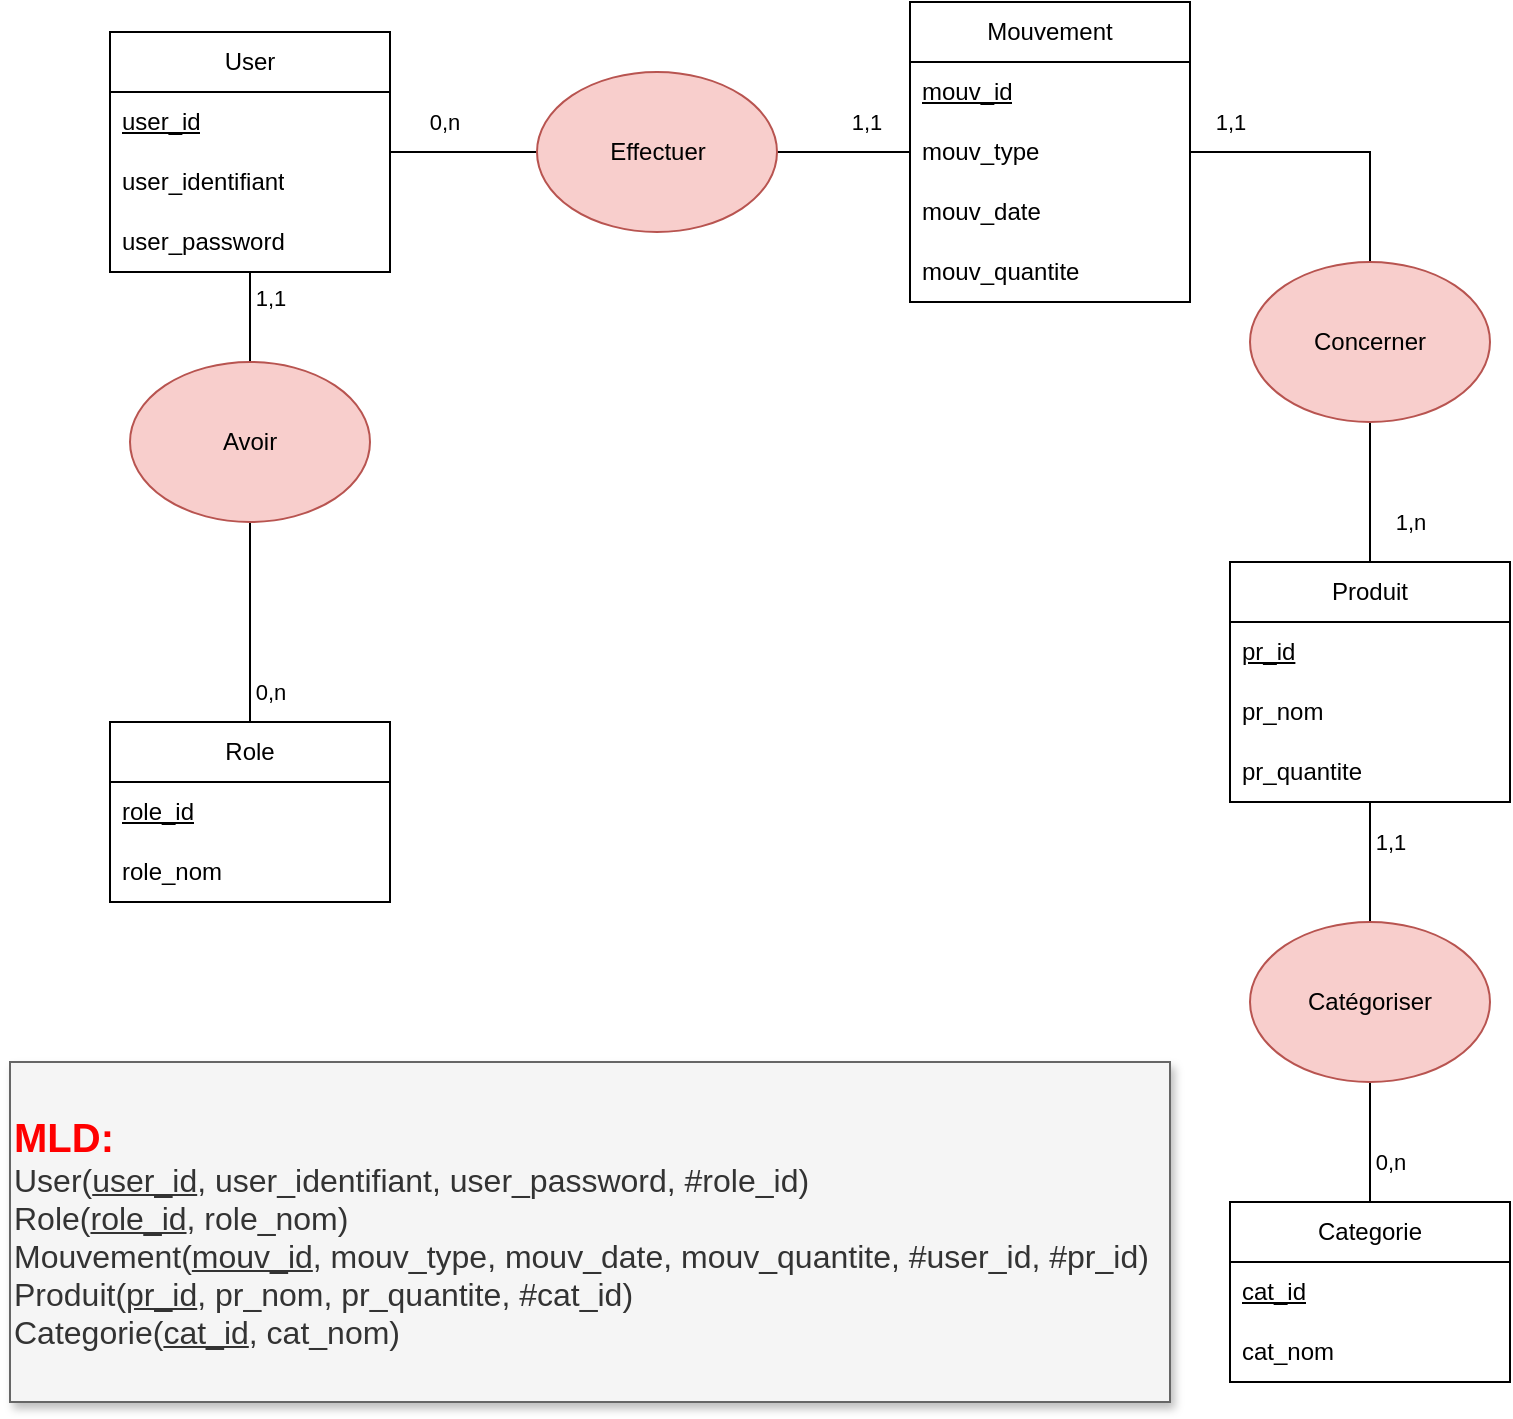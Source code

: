 <mxfile version="28.2.0">
  <diagram name="Page-1" id="bN5_SLysCn1MIJf5ADZa">
    <mxGraphModel dx="784" dy="1102" grid="1" gridSize="10" guides="1" tooltips="1" connect="1" arrows="1" fold="1" page="1" pageScale="1" pageWidth="827" pageHeight="1169" math="0" shadow="0">
      <root>
        <mxCell id="0" />
        <mxCell id="1" parent="0" />
        <mxCell id="hcWBOqaio0GLE8Ezj0yM-41" style="edgeStyle=orthogonalEdgeStyle;rounded=0;orthogonalLoop=1;jettySize=auto;html=1;endArrow=none;endFill=0;" parent="1" source="hcWBOqaio0GLE8Ezj0yM-1" target="hcWBOqaio0GLE8Ezj0yM-39" edge="1">
          <mxGeometry relative="1" as="geometry" />
        </mxCell>
        <mxCell id="hcWBOqaio0GLE8Ezj0yM-42" value="0,n" style="edgeLabel;html=1;align=center;verticalAlign=middle;resizable=0;points=[];" parent="hcWBOqaio0GLE8Ezj0yM-41" vertex="1" connectable="0">
          <mxGeometry x="-0.265" y="-1" relative="1" as="geometry">
            <mxPoint y="-16" as="offset" />
          </mxGeometry>
        </mxCell>
        <mxCell id="hcWBOqaio0GLE8Ezj0yM-1" value="User" style="swimlane;fontStyle=0;childLayout=stackLayout;horizontal=1;startSize=30;horizontalStack=0;resizeParent=1;resizeParentMax=0;resizeLast=0;collapsible=1;marginBottom=0;whiteSpace=wrap;html=1;" parent="1" vertex="1">
          <mxGeometry x="80" y="255" width="140" height="120" as="geometry" />
        </mxCell>
        <mxCell id="hcWBOqaio0GLE8Ezj0yM-2" value="&lt;u&gt;user_id&lt;/u&gt;" style="text;strokeColor=none;fillColor=none;align=left;verticalAlign=middle;spacingLeft=4;spacingRight=4;overflow=hidden;points=[[0,0.5],[1,0.5]];portConstraint=eastwest;rotatable=0;whiteSpace=wrap;html=1;" parent="hcWBOqaio0GLE8Ezj0yM-1" vertex="1">
          <mxGeometry y="30" width="140" height="30" as="geometry" />
        </mxCell>
        <mxCell id="hcWBOqaio0GLE8Ezj0yM-3" value="user_identifiant" style="text;strokeColor=none;fillColor=none;align=left;verticalAlign=middle;spacingLeft=4;spacingRight=4;overflow=hidden;points=[[0,0.5],[1,0.5]];portConstraint=eastwest;rotatable=0;whiteSpace=wrap;html=1;" parent="hcWBOqaio0GLE8Ezj0yM-1" vertex="1">
          <mxGeometry y="60" width="140" height="30" as="geometry" />
        </mxCell>
        <mxCell id="hcWBOqaio0GLE8Ezj0yM-4" value="user_password" style="text;strokeColor=none;fillColor=none;align=left;verticalAlign=middle;spacingLeft=4;spacingRight=4;overflow=hidden;points=[[0,0.5],[1,0.5]];portConstraint=eastwest;rotatable=0;whiteSpace=wrap;html=1;" parent="hcWBOqaio0GLE8Ezj0yM-1" vertex="1">
          <mxGeometry y="90" width="140" height="30" as="geometry" />
        </mxCell>
        <mxCell id="hcWBOqaio0GLE8Ezj0yM-5" value="Produit" style="swimlane;fontStyle=0;childLayout=stackLayout;horizontal=1;startSize=30;horizontalStack=0;resizeParent=1;resizeParentMax=0;resizeLast=0;collapsible=1;marginBottom=0;whiteSpace=wrap;html=1;" parent="1" vertex="1">
          <mxGeometry x="640" y="520" width="140" height="120" as="geometry" />
        </mxCell>
        <mxCell id="hcWBOqaio0GLE8Ezj0yM-6" value="&lt;u&gt;pr_id&lt;/u&gt;" style="text;strokeColor=none;fillColor=none;align=left;verticalAlign=middle;spacingLeft=4;spacingRight=4;overflow=hidden;points=[[0,0.5],[1,0.5]];portConstraint=eastwest;rotatable=0;whiteSpace=wrap;html=1;" parent="hcWBOqaio0GLE8Ezj0yM-5" vertex="1">
          <mxGeometry y="30" width="140" height="30" as="geometry" />
        </mxCell>
        <mxCell id="hcWBOqaio0GLE8Ezj0yM-7" value="pr_nom" style="text;strokeColor=none;fillColor=none;align=left;verticalAlign=middle;spacingLeft=4;spacingRight=4;overflow=hidden;points=[[0,0.5],[1,0.5]];portConstraint=eastwest;rotatable=0;whiteSpace=wrap;html=1;" parent="hcWBOqaio0GLE8Ezj0yM-5" vertex="1">
          <mxGeometry y="60" width="140" height="30" as="geometry" />
        </mxCell>
        <mxCell id="hcWBOqaio0GLE8Ezj0yM-31" value="pr_quantite" style="text;strokeColor=none;fillColor=none;align=left;verticalAlign=middle;spacingLeft=4;spacingRight=4;overflow=hidden;points=[[0,0.5],[1,0.5]];portConstraint=eastwest;rotatable=0;whiteSpace=wrap;html=1;" parent="hcWBOqaio0GLE8Ezj0yM-5" vertex="1">
          <mxGeometry y="90" width="140" height="30" as="geometry" />
        </mxCell>
        <mxCell id="hcWBOqaio0GLE8Ezj0yM-9" value="Categorie" style="swimlane;fontStyle=0;childLayout=stackLayout;horizontal=1;startSize=30;horizontalStack=0;resizeParent=1;resizeParentMax=0;resizeLast=0;collapsible=1;marginBottom=0;whiteSpace=wrap;html=1;" parent="1" vertex="1">
          <mxGeometry x="640" y="840" width="140" height="90" as="geometry" />
        </mxCell>
        <mxCell id="hcWBOqaio0GLE8Ezj0yM-10" value="&lt;u&gt;cat_id&lt;/u&gt;" style="text;strokeColor=none;fillColor=none;align=left;verticalAlign=middle;spacingLeft=4;spacingRight=4;overflow=hidden;points=[[0,0.5],[1,0.5]];portConstraint=eastwest;rotatable=0;whiteSpace=wrap;html=1;" parent="hcWBOqaio0GLE8Ezj0yM-9" vertex="1">
          <mxGeometry y="30" width="140" height="30" as="geometry" />
        </mxCell>
        <mxCell id="hcWBOqaio0GLE8Ezj0yM-11" value="cat_nom" style="text;strokeColor=none;fillColor=none;align=left;verticalAlign=middle;spacingLeft=4;spacingRight=4;overflow=hidden;points=[[0,0.5],[1,0.5]];portConstraint=eastwest;rotatable=0;whiteSpace=wrap;html=1;" parent="hcWBOqaio0GLE8Ezj0yM-9" vertex="1">
          <mxGeometry y="60" width="140" height="30" as="geometry" />
        </mxCell>
        <mxCell id="hcWBOqaio0GLE8Ezj0yM-13" value="Role" style="swimlane;fontStyle=0;childLayout=stackLayout;horizontal=1;startSize=30;horizontalStack=0;resizeParent=1;resizeParentMax=0;resizeLast=0;collapsible=1;marginBottom=0;whiteSpace=wrap;html=1;" parent="1" vertex="1">
          <mxGeometry x="80" y="600" width="140" height="90" as="geometry" />
        </mxCell>
        <mxCell id="hcWBOqaio0GLE8Ezj0yM-14" value="&lt;u&gt;role_id&lt;/u&gt;" style="text;strokeColor=none;fillColor=none;align=left;verticalAlign=middle;spacingLeft=4;spacingRight=4;overflow=hidden;points=[[0,0.5],[1,0.5]];portConstraint=eastwest;rotatable=0;whiteSpace=wrap;html=1;" parent="hcWBOqaio0GLE8Ezj0yM-13" vertex="1">
          <mxGeometry y="30" width="140" height="30" as="geometry" />
        </mxCell>
        <mxCell id="hcWBOqaio0GLE8Ezj0yM-15" value="role_nom" style="text;strokeColor=none;fillColor=none;align=left;verticalAlign=middle;spacingLeft=4;spacingRight=4;overflow=hidden;points=[[0,0.5],[1,0.5]];portConstraint=eastwest;rotatable=0;whiteSpace=wrap;html=1;" parent="hcWBOqaio0GLE8Ezj0yM-13" vertex="1">
          <mxGeometry y="60" width="140" height="30" as="geometry" />
        </mxCell>
        <mxCell id="hcWBOqaio0GLE8Ezj0yM-38" style="edgeStyle=orthogonalEdgeStyle;rounded=0;orthogonalLoop=1;jettySize=auto;html=1;entryX=0.5;entryY=0;entryDx=0;entryDy=0;endArrow=none;endFill=0;" parent="1" source="hcWBOqaio0GLE8Ezj0yM-17" target="hcWBOqaio0GLE8Ezj0yM-36" edge="1">
          <mxGeometry relative="1" as="geometry" />
        </mxCell>
        <mxCell id="hcWBOqaio0GLE8Ezj0yM-44" value="1,1" style="edgeLabel;html=1;align=center;verticalAlign=middle;resizable=0;points=[];" parent="hcWBOqaio0GLE8Ezj0yM-38" vertex="1" connectable="0">
          <mxGeometry x="-0.517" y="2" relative="1" as="geometry">
            <mxPoint x="-15" y="-13" as="offset" />
          </mxGeometry>
        </mxCell>
        <mxCell id="hcWBOqaio0GLE8Ezj0yM-40" style="edgeStyle=orthogonalEdgeStyle;rounded=0;orthogonalLoop=1;jettySize=auto;html=1;endArrow=none;endFill=0;" parent="1" source="hcWBOqaio0GLE8Ezj0yM-17" target="hcWBOqaio0GLE8Ezj0yM-39" edge="1">
          <mxGeometry relative="1" as="geometry" />
        </mxCell>
        <mxCell id="hcWBOqaio0GLE8Ezj0yM-43" value="1,1" style="edgeLabel;html=1;align=center;verticalAlign=middle;resizable=0;points=[];" parent="hcWBOqaio0GLE8Ezj0yM-40" vertex="1" connectable="0">
          <mxGeometry x="-0.338" y="-3" relative="1" as="geometry">
            <mxPoint y="-12" as="offset" />
          </mxGeometry>
        </mxCell>
        <mxCell id="hcWBOqaio0GLE8Ezj0yM-17" value="Mouvement" style="swimlane;fontStyle=0;childLayout=stackLayout;horizontal=1;startSize=30;horizontalStack=0;resizeParent=1;resizeParentMax=0;resizeLast=0;collapsible=1;marginBottom=0;whiteSpace=wrap;html=1;" parent="1" vertex="1">
          <mxGeometry x="480" y="240" width="140" height="150" as="geometry" />
        </mxCell>
        <mxCell id="hcWBOqaio0GLE8Ezj0yM-18" value="&lt;u&gt;mouv_id&lt;/u&gt;" style="text;strokeColor=none;fillColor=none;align=left;verticalAlign=middle;spacingLeft=4;spacingRight=4;overflow=hidden;points=[[0,0.5],[1,0.5]];portConstraint=eastwest;rotatable=0;whiteSpace=wrap;html=1;" parent="hcWBOqaio0GLE8Ezj0yM-17" vertex="1">
          <mxGeometry y="30" width="140" height="30" as="geometry" />
        </mxCell>
        <mxCell id="hcWBOqaio0GLE8Ezj0yM-19" value="mouv_type" style="text;strokeColor=none;fillColor=none;align=left;verticalAlign=middle;spacingLeft=4;spacingRight=4;overflow=hidden;points=[[0,0.5],[1,0.5]];portConstraint=eastwest;rotatable=0;whiteSpace=wrap;html=1;" parent="hcWBOqaio0GLE8Ezj0yM-17" vertex="1">
          <mxGeometry y="60" width="140" height="30" as="geometry" />
        </mxCell>
        <mxCell id="hcWBOqaio0GLE8Ezj0yM-20" value="mouv_date" style="text;strokeColor=none;fillColor=none;align=left;verticalAlign=middle;spacingLeft=4;spacingRight=4;overflow=hidden;points=[[0,0.5],[1,0.5]];portConstraint=eastwest;rotatable=0;whiteSpace=wrap;html=1;" parent="hcWBOqaio0GLE8Ezj0yM-17" vertex="1">
          <mxGeometry y="90" width="140" height="30" as="geometry" />
        </mxCell>
        <mxCell id="hcWBOqaio0GLE8Ezj0yM-32" value="mouv_quantite" style="text;strokeColor=none;fillColor=none;align=left;verticalAlign=middle;spacingLeft=4;spacingRight=4;overflow=hidden;points=[[0,0.5],[1,0.5]];portConstraint=eastwest;rotatable=0;whiteSpace=wrap;html=1;" parent="hcWBOqaio0GLE8Ezj0yM-17" vertex="1">
          <mxGeometry y="120" width="140" height="30" as="geometry" />
        </mxCell>
        <mxCell id="hcWBOqaio0GLE8Ezj0yM-22" style="edgeStyle=orthogonalEdgeStyle;rounded=0;orthogonalLoop=1;jettySize=auto;html=1;endArrow=none;endFill=0;" parent="1" source="hcWBOqaio0GLE8Ezj0yM-21" target="hcWBOqaio0GLE8Ezj0yM-9" edge="1">
          <mxGeometry relative="1" as="geometry" />
        </mxCell>
        <mxCell id="hcWBOqaio0GLE8Ezj0yM-24" value="0,n" style="edgeLabel;html=1;align=center;verticalAlign=middle;resizable=0;points=[];" parent="hcWBOqaio0GLE8Ezj0yM-22" vertex="1" connectable="0">
          <mxGeometry x="0.422" y="-3" relative="1" as="geometry">
            <mxPoint x="13" y="-3" as="offset" />
          </mxGeometry>
        </mxCell>
        <mxCell id="hcWBOqaio0GLE8Ezj0yM-23" style="edgeStyle=orthogonalEdgeStyle;rounded=0;orthogonalLoop=1;jettySize=auto;html=1;endArrow=none;endFill=0;" parent="1" source="hcWBOqaio0GLE8Ezj0yM-21" target="hcWBOqaio0GLE8Ezj0yM-5" edge="1">
          <mxGeometry relative="1" as="geometry" />
        </mxCell>
        <mxCell id="hcWBOqaio0GLE8Ezj0yM-25" value="1,1" style="edgeLabel;html=1;align=center;verticalAlign=middle;resizable=0;points=[];" parent="hcWBOqaio0GLE8Ezj0yM-23" vertex="1" connectable="0">
          <mxGeometry x="0.5" y="3" relative="1" as="geometry">
            <mxPoint x="13" y="5" as="offset" />
          </mxGeometry>
        </mxCell>
        <mxCell id="hcWBOqaio0GLE8Ezj0yM-21" value="Catégoriser" style="ellipse;whiteSpace=wrap;html=1;fillColor=#f8cecc;strokeColor=#b85450;" parent="1" vertex="1">
          <mxGeometry x="650" y="700" width="120" height="80" as="geometry" />
        </mxCell>
        <mxCell id="hcWBOqaio0GLE8Ezj0yM-27" style="edgeStyle=orthogonalEdgeStyle;rounded=0;orthogonalLoop=1;jettySize=auto;html=1;endArrow=none;endFill=0;" parent="1" source="hcWBOqaio0GLE8Ezj0yM-26" target="hcWBOqaio0GLE8Ezj0yM-1" edge="1">
          <mxGeometry relative="1" as="geometry" />
        </mxCell>
        <mxCell id="hcWBOqaio0GLE8Ezj0yM-29" value="1,1" style="edgeLabel;html=1;align=center;verticalAlign=middle;resizable=0;points=[];" parent="hcWBOqaio0GLE8Ezj0yM-27" vertex="1" connectable="0">
          <mxGeometry x="0.433" y="-2" relative="1" as="geometry">
            <mxPoint x="8" as="offset" />
          </mxGeometry>
        </mxCell>
        <mxCell id="hcWBOqaio0GLE8Ezj0yM-28" style="edgeStyle=orthogonalEdgeStyle;rounded=0;orthogonalLoop=1;jettySize=auto;html=1;endArrow=none;endFill=0;" parent="1" source="hcWBOqaio0GLE8Ezj0yM-26" target="hcWBOqaio0GLE8Ezj0yM-13" edge="1">
          <mxGeometry relative="1" as="geometry" />
        </mxCell>
        <mxCell id="hcWBOqaio0GLE8Ezj0yM-30" value="0,n" style="edgeLabel;html=1;align=center;verticalAlign=middle;resizable=0;points=[];" parent="hcWBOqaio0GLE8Ezj0yM-28" vertex="1" connectable="0">
          <mxGeometry x="0.48" y="3" relative="1" as="geometry">
            <mxPoint x="7" y="11" as="offset" />
          </mxGeometry>
        </mxCell>
        <mxCell id="hcWBOqaio0GLE8Ezj0yM-26" value="Avoir" style="ellipse;whiteSpace=wrap;html=1;fillColor=#f8cecc;strokeColor=#b85450;" parent="1" vertex="1">
          <mxGeometry x="90" y="420" width="120" height="80" as="geometry" />
        </mxCell>
        <mxCell id="hcWBOqaio0GLE8Ezj0yM-37" style="edgeStyle=orthogonalEdgeStyle;rounded=0;orthogonalLoop=1;jettySize=auto;html=1;endArrow=none;endFill=0;" parent="1" source="hcWBOqaio0GLE8Ezj0yM-36" target="hcWBOqaio0GLE8Ezj0yM-5" edge="1">
          <mxGeometry relative="1" as="geometry" />
        </mxCell>
        <mxCell id="hcWBOqaio0GLE8Ezj0yM-45" value="1,n" style="edgeLabel;html=1;align=center;verticalAlign=middle;resizable=0;points=[];" parent="hcWBOqaio0GLE8Ezj0yM-37" vertex="1" connectable="0">
          <mxGeometry x="0.171" relative="1" as="geometry">
            <mxPoint x="20" y="9" as="offset" />
          </mxGeometry>
        </mxCell>
        <mxCell id="hcWBOqaio0GLE8Ezj0yM-36" value="Concerner" style="ellipse;whiteSpace=wrap;html=1;fillColor=#f8cecc;strokeColor=#b85450;" parent="1" vertex="1">
          <mxGeometry x="650" y="370" width="120" height="80" as="geometry" />
        </mxCell>
        <mxCell id="hcWBOqaio0GLE8Ezj0yM-39" value="Effectuer" style="ellipse;whiteSpace=wrap;html=1;fillColor=#f8cecc;strokeColor=#b85450;" parent="1" vertex="1">
          <mxGeometry x="293.5" y="275" width="120" height="80" as="geometry" />
        </mxCell>
        <mxCell id="hcWBOqaio0GLE8Ezj0yM-46" value="&lt;font style=&quot;font-size: 20px; color: light-dark(rgb(255, 0, 0), rgb(237, 237, 237));&quot;&gt;&lt;b&gt;MLD:&lt;/b&gt;&lt;/font&gt;&lt;div&gt;&lt;font style=&quot;font-size: 16px;&quot;&gt;User(&lt;u&gt;user_id&lt;/u&gt;, user_identifiant, user_password, #role_id)&lt;/font&gt;&lt;/div&gt;&lt;div&gt;&lt;font style=&quot;font-size: 16px;&quot;&gt;Role(&lt;u&gt;role_id&lt;/u&gt;, role_nom)&lt;/font&gt;&lt;/div&gt;&lt;div&gt;&lt;font style=&quot;font-size: 16px;&quot;&gt;Mouvement(&lt;u&gt;mouv_id&lt;/u&gt;, mouv_type, mouv_date, mouv_quantite, #user_id, #pr_id)&lt;/font&gt;&lt;/div&gt;&lt;div&gt;&lt;font style=&quot;font-size: 16px;&quot;&gt;Produit(&lt;u&gt;pr_id&lt;/u&gt;, pr_nom, pr_quantite, #cat_id)&lt;/font&gt;&lt;/div&gt;&lt;div&gt;&lt;font style=&quot;font-size: 16px;&quot;&gt;Categorie(&lt;u style=&quot;&quot;&gt;cat_id&lt;/u&gt;, cat_nom)&lt;/font&gt;&lt;/div&gt;" style="text;html=1;align=left;verticalAlign=middle;whiteSpace=wrap;rounded=0;fillColor=#f5f5f5;fontColor=#333333;strokeColor=#666666;shadow=1;" parent="1" vertex="1">
          <mxGeometry x="30" y="770" width="580" height="170" as="geometry" />
        </mxCell>
      </root>
    </mxGraphModel>
  </diagram>
</mxfile>
